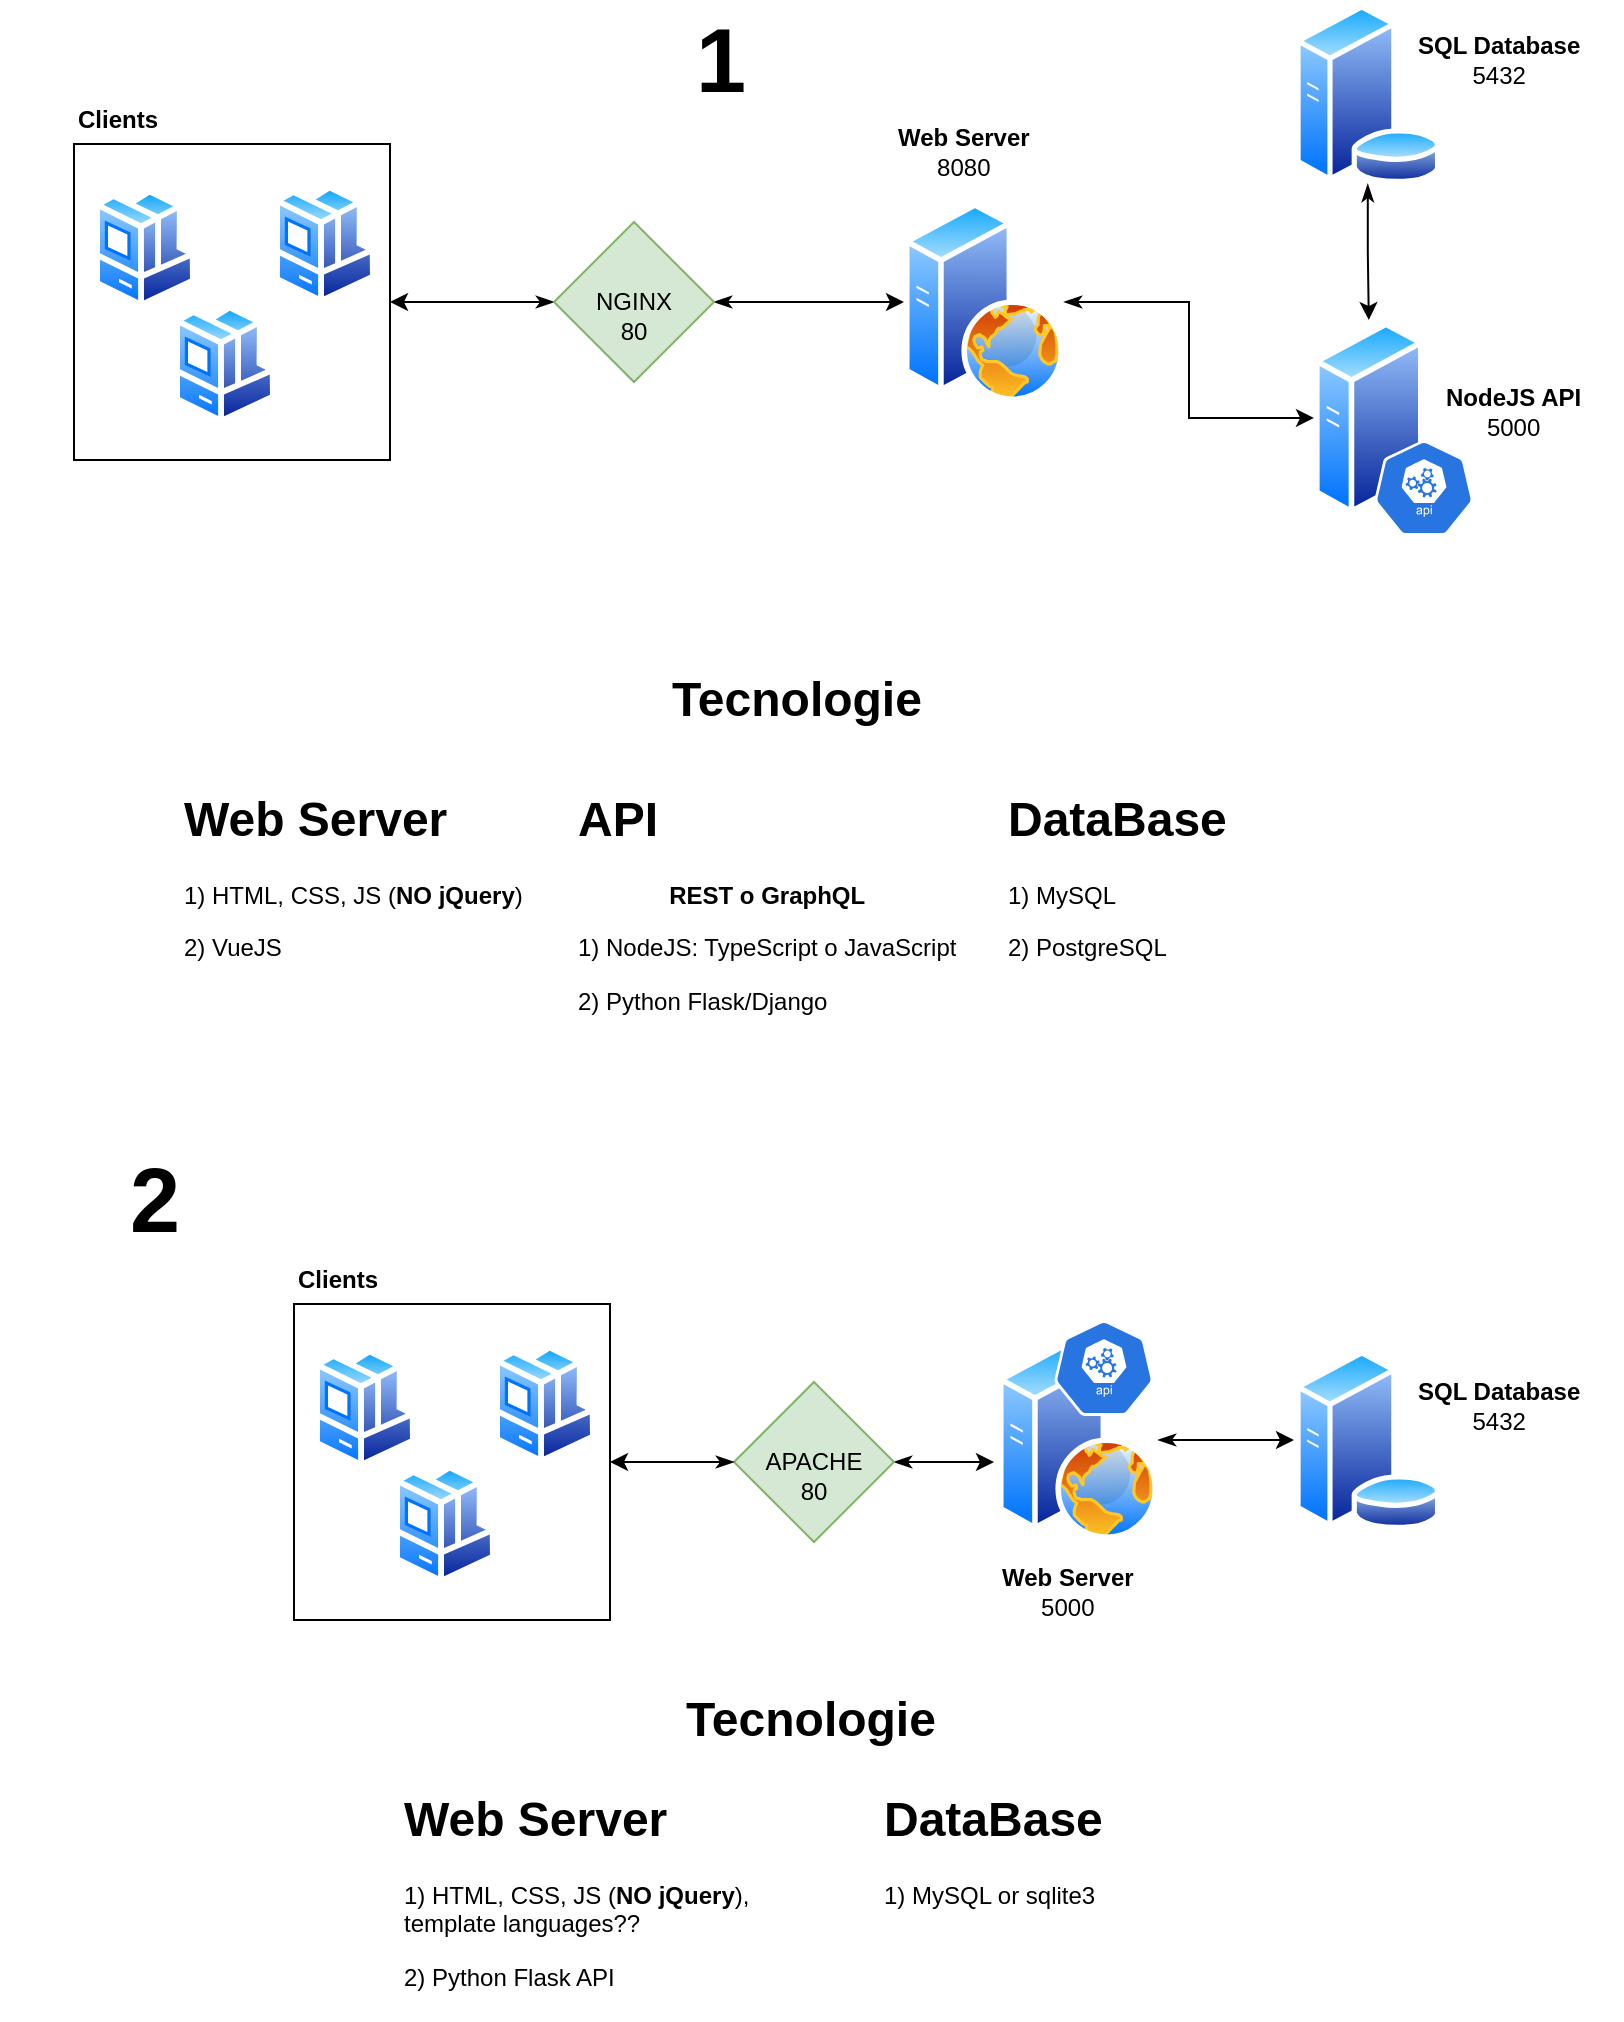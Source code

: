 <mxfile version="14.6.2" type="device"><diagram id="71KWm5Xq9RER3SXb78lg" name="Page-1"><mxGraphModel dx="1673" dy="918" grid="1" gridSize="10" guides="1" tooltips="1" connect="1" arrows="1" fold="1" page="1" pageScale="1" pageWidth="850" pageHeight="1100" math="0" shadow="0"><root><mxCell id="0"/><mxCell id="1" parent="0"/><mxCell id="Eja7tz3reXnR_3-CtvO7-14" style="edgeStyle=orthogonalEdgeStyle;rounded=0;orthogonalLoop=1;jettySize=auto;html=1;startArrow=classicThin;startFill=1;" parent="1" source="Eja7tz3reXnR_3-CtvO7-1" target="Eja7tz3reXnR_3-CtvO7-6" edge="1"><mxGeometry relative="1" as="geometry"/></mxCell><mxCell id="Eja7tz3reXnR_3-CtvO7-1" value="" style="aspect=fixed;perimeter=ellipsePerimeter;html=1;align=center;shadow=0;dashed=0;spacingTop=3;image;image=img/lib/active_directory/web_server.svg;" parent="1" vertex="1"><mxGeometry x="485" y="141" width="80" height="100" as="geometry"/></mxCell><mxCell id="Eja7tz3reXnR_3-CtvO7-15" style="edgeStyle=orthogonalEdgeStyle;rounded=0;orthogonalLoop=1;jettySize=auto;html=1;entryX=0.5;entryY=0;entryDx=0;entryDy=0;startArrow=classicThin;startFill=1;" parent="1" source="Eja7tz3reXnR_3-CtvO7-2" target="Eja7tz3reXnR_3-CtvO7-6" edge="1"><mxGeometry relative="1" as="geometry"/></mxCell><mxCell id="Eja7tz3reXnR_3-CtvO7-2" value="" style="aspect=fixed;perimeter=ellipsePerimeter;html=1;align=center;shadow=0;dashed=0;spacingTop=3;image;image=img/lib/active_directory/database_server.svg;" parent="1" vertex="1"><mxGeometry x="680" y="42" width="73.8" height="90" as="geometry"/></mxCell><mxCell id="Eja7tz3reXnR_3-CtvO7-8" value="" style="group" parent="1" vertex="1" connectable="0"><mxGeometry x="690" y="200" width="80" height="108" as="geometry"/></mxCell><mxCell id="Eja7tz3reXnR_3-CtvO7-6" value="" style="aspect=fixed;perimeter=ellipsePerimeter;html=1;align=center;shadow=0;dashed=0;spacingTop=3;image;image=img/lib/active_directory/generic_server.svg;" parent="Eja7tz3reXnR_3-CtvO7-8" vertex="1"><mxGeometry width="54.8" height="97.86" as="geometry"/></mxCell><mxCell id="Eja7tz3reXnR_3-CtvO7-7" value="" style="html=1;dashed=0;whitespace=wrap;fillColor=#2875E2;strokeColor=#ffffff;points=[[0.005,0.63,0],[0.1,0.2,0],[0.9,0.2,0],[0.5,0,0],[0.995,0.63,0],[0.72,0.99,0],[0.5,1,0],[0.28,0.99,0]];shape=mxgraph.kubernetes.icon;prIcon=api" parent="Eja7tz3reXnR_3-CtvO7-8" vertex="1"><mxGeometry x="30" y="60" width="50" height="48" as="geometry"/></mxCell><mxCell id="Eja7tz3reXnR_3-CtvO7-10" value="" style="group" parent="1" vertex="1" connectable="0"><mxGeometry x="80" y="132" width="148" height="140" as="geometry"/></mxCell><mxCell id="Eja7tz3reXnR_3-CtvO7-4" value="" style="aspect=fixed;perimeter=ellipsePerimeter;html=1;align=center;shadow=0;dashed=0;spacingTop=3;image;image=img/lib/active_directory/workstation_client.svg;" parent="Eja7tz3reXnR_3-CtvO7-10" vertex="1"><mxGeometry y="2" width="51" height="60" as="geometry"/></mxCell><mxCell id="Eja7tz3reXnR_3-CtvO7-5" value="" style="aspect=fixed;perimeter=ellipsePerimeter;html=1;align=center;shadow=0;dashed=0;spacingTop=3;image;image=img/lib/active_directory/workstation_client.svg;" parent="Eja7tz3reXnR_3-CtvO7-10" vertex="1"><mxGeometry x="40" y="60" width="51" height="60" as="geometry"/></mxCell><mxCell id="Eja7tz3reXnR_3-CtvO7-9" value="" style="aspect=fixed;perimeter=ellipsePerimeter;html=1;align=center;shadow=0;dashed=0;spacingTop=3;image;image=img/lib/active_directory/workstation_client.svg;" parent="Eja7tz3reXnR_3-CtvO7-10" vertex="1"><mxGeometry x="90" width="51" height="60" as="geometry"/></mxCell><mxCell id="Eja7tz3reXnR_3-CtvO7-11" value="" style="whiteSpace=wrap;html=1;aspect=fixed;fillColor=none;" parent="Eja7tz3reXnR_3-CtvO7-10" vertex="1"><mxGeometry x="-10" y="-20" width="158" height="158" as="geometry"/></mxCell><mxCell id="Eja7tz3reXnR_3-CtvO7-12" value="&lt;div align=&quot;left&quot;&gt;&lt;b&gt;Clients&lt;/b&gt;&lt;/div&gt;" style="text;html=1;strokeColor=none;fillColor=none;align=left;verticalAlign=middle;whiteSpace=wrap;rounded=0;" parent="1" vertex="1"><mxGeometry x="70" y="90" width="80" height="20" as="geometry"/></mxCell><mxCell id="Eja7tz3reXnR_3-CtvO7-16" value="&lt;div&gt;&lt;b&gt;Web Server&lt;/b&gt;&lt;/div&gt;&lt;div align=&quot;center&quot;&gt;8080&lt;b&gt;&lt;br&gt;&lt;/b&gt;&lt;/div&gt;" style="text;html=1;strokeColor=none;fillColor=none;align=left;verticalAlign=middle;whiteSpace=wrap;rounded=0;" parent="1" vertex="1"><mxGeometry x="480" y="100" width="80" height="32" as="geometry"/></mxCell><mxCell id="Eja7tz3reXnR_3-CtvO7-17" value="&lt;div&gt;&lt;b&gt;SQL Database&lt;/b&gt;&lt;br&gt;&lt;/div&gt;&lt;div align=&quot;center&quot;&gt;5432&lt;/div&gt;" style="text;html=1;strokeColor=none;fillColor=none;align=left;verticalAlign=middle;whiteSpace=wrap;rounded=0;" parent="1" vertex="1"><mxGeometry x="740" y="60" width="90" height="20" as="geometry"/></mxCell><mxCell id="Eja7tz3reXnR_3-CtvO7-18" value="&lt;div&gt;&lt;b&gt;NodeJS API&lt;/b&gt;&lt;/div&gt;&lt;div align=&quot;center&quot;&gt;5000&lt;/div&gt;" style="text;html=1;strokeColor=none;fillColor=none;align=left;verticalAlign=middle;whiteSpace=wrap;rounded=0;" parent="1" vertex="1"><mxGeometry x="753.8" y="231" width="90" height="29" as="geometry"/></mxCell><mxCell id="Eja7tz3reXnR_3-CtvO7-19" value="&lt;h1&gt;Web Server&lt;br&gt;&lt;/h1&gt;&lt;p&gt;1) HTML, CSS, JS (&lt;b&gt;NO jQuery&lt;/b&gt;)&lt;br&gt;&lt;/p&gt;&lt;p&gt;2) VueJS&lt;br&gt;&lt;/p&gt;" style="text;html=1;strokeColor=none;fillColor=none;spacing=5;spacingTop=-20;whiteSpace=wrap;overflow=hidden;rounded=0;" parent="1" vertex="1"><mxGeometry x="120" y="430" width="190" height="120" as="geometry"/></mxCell><mxCell id="Eja7tz3reXnR_3-CtvO7-20" value="&lt;h1&gt;API&lt;/h1&gt;&lt;div align=&quot;center&quot;&gt;&lt;b&gt;REST o GraphQL&lt;/b&gt;&lt;br&gt;&lt;/div&gt;&lt;p&gt;1) NodeJS: TypeScript o JavaScript&lt;/p&gt;&lt;p&gt;2) Python Flask/Django&lt;br&gt;&lt;/p&gt;&lt;p&gt;&lt;br&gt;&lt;/p&gt;" style="text;html=1;strokeColor=none;fillColor=none;spacing=5;spacingTop=-20;whiteSpace=wrap;overflow=hidden;rounded=0;" parent="1" vertex="1"><mxGeometry x="317" y="430" width="215" height="120" as="geometry"/></mxCell><mxCell id="Eja7tz3reXnR_3-CtvO7-21" value="&lt;h1&gt;DataBase&lt;br&gt;&lt;/h1&gt;&lt;p&gt;1) MySQL&lt;/p&gt;&lt;p&gt;2) PostgreSQL&lt;br&gt;&lt;/p&gt;&lt;p&gt;&lt;br&gt;&lt;/p&gt;" style="text;html=1;strokeColor=none;fillColor=none;spacing=5;spacingTop=-20;whiteSpace=wrap;overflow=hidden;rounded=0;" parent="1" vertex="1"><mxGeometry x="532" y="430" width="215" height="120" as="geometry"/></mxCell><mxCell id="Eja7tz3reXnR_3-CtvO7-22" value="&lt;font style=&quot;font-size: 24px&quot;&gt;&lt;b&gt;Tecnologie&lt;/b&gt;&lt;/font&gt;" style="text;html=1;strokeColor=none;fillColor=none;align=center;verticalAlign=middle;whiteSpace=wrap;rounded=0;" parent="1" vertex="1"><mxGeometry x="340" y="370" width="183" height="40" as="geometry"/></mxCell><mxCell id="Eja7tz3reXnR_3-CtvO7-24" value="" style="edgeStyle=orthogonalEdgeStyle;rounded=0;orthogonalLoop=1;jettySize=auto;html=1;startArrow=classicThin;startFill=1;" parent="1" source="Eja7tz3reXnR_3-CtvO7-23" target="Eja7tz3reXnR_3-CtvO7-1" edge="1"><mxGeometry relative="1" as="geometry"/></mxCell><mxCell id="Eja7tz3reXnR_3-CtvO7-26" style="edgeStyle=orthogonalEdgeStyle;rounded=0;orthogonalLoop=1;jettySize=auto;html=1;entryX=1;entryY=0.5;entryDx=0;entryDy=0;startArrow=classicThin;startFill=1;" parent="1" source="Eja7tz3reXnR_3-CtvO7-23" target="Eja7tz3reXnR_3-CtvO7-11" edge="1"><mxGeometry relative="1" as="geometry"/></mxCell><mxCell id="Eja7tz3reXnR_3-CtvO7-23" value="&lt;div&gt;&lt;br&gt;&lt;/div&gt;&lt;div&gt;NGINX&lt;/div&gt;&lt;div&gt;80&lt;br&gt;&lt;/div&gt;" style="rhombus;whiteSpace=wrap;html=1;fillColor=#d5e8d4;strokeColor=#82b366;" parent="1" vertex="1"><mxGeometry x="310" y="151" width="80" height="80" as="geometry"/></mxCell><mxCell id="xwPXGpU3KVIT89XCWOm4-1" value="&lt;font size=&quot;1&quot;&gt;&lt;b style=&quot;font-size: 45px&quot;&gt;1&lt;/b&gt;&lt;/font&gt;" style="text;html=1;strokeColor=none;fillColor=none;align=center;verticalAlign=middle;whiteSpace=wrap;rounded=0;" vertex="1" parent="1"><mxGeometry x="317" y="40" width="153" height="60" as="geometry"/></mxCell><mxCell id="xwPXGpU3KVIT89XCWOm4-2" value="&lt;font style=&quot;font-size: 45px&quot;&gt;&lt;b&gt;2&lt;/b&gt;&lt;/font&gt;" style="text;html=1;strokeColor=none;fillColor=none;align=center;verticalAlign=middle;whiteSpace=wrap;rounded=0;" vertex="1" parent="1"><mxGeometry x="33.5" y="610" width="153" height="60" as="geometry"/></mxCell><mxCell id="xwPXGpU3KVIT89XCWOm4-3" value="" style="group" vertex="1" connectable="0" parent="1"><mxGeometry x="190" y="712" width="148" height="140" as="geometry"/></mxCell><mxCell id="xwPXGpU3KVIT89XCWOm4-4" value="" style="aspect=fixed;perimeter=ellipsePerimeter;html=1;align=center;shadow=0;dashed=0;spacingTop=3;image;image=img/lib/active_directory/workstation_client.svg;" vertex="1" parent="xwPXGpU3KVIT89XCWOm4-3"><mxGeometry y="2" width="51" height="60" as="geometry"/></mxCell><mxCell id="xwPXGpU3KVIT89XCWOm4-5" value="" style="aspect=fixed;perimeter=ellipsePerimeter;html=1;align=center;shadow=0;dashed=0;spacingTop=3;image;image=img/lib/active_directory/workstation_client.svg;" vertex="1" parent="xwPXGpU3KVIT89XCWOm4-3"><mxGeometry x="40" y="60" width="51" height="60" as="geometry"/></mxCell><mxCell id="xwPXGpU3KVIT89XCWOm4-6" value="" style="aspect=fixed;perimeter=ellipsePerimeter;html=1;align=center;shadow=0;dashed=0;spacingTop=3;image;image=img/lib/active_directory/workstation_client.svg;" vertex="1" parent="xwPXGpU3KVIT89XCWOm4-3"><mxGeometry x="90" width="51" height="60" as="geometry"/></mxCell><mxCell id="xwPXGpU3KVIT89XCWOm4-7" value="" style="whiteSpace=wrap;html=1;aspect=fixed;fillColor=none;" vertex="1" parent="xwPXGpU3KVIT89XCWOm4-3"><mxGeometry x="-10" y="-20" width="158" height="158" as="geometry"/></mxCell><mxCell id="xwPXGpU3KVIT89XCWOm4-8" value="&lt;div align=&quot;left&quot;&gt;&lt;b&gt;Clients&lt;/b&gt;&lt;/div&gt;" style="text;html=1;strokeColor=none;fillColor=none;align=left;verticalAlign=middle;whiteSpace=wrap;rounded=0;" vertex="1" parent="1"><mxGeometry x="180" y="670" width="80" height="20" as="geometry"/></mxCell><mxCell id="xwPXGpU3KVIT89XCWOm4-16" style="edgeStyle=orthogonalEdgeStyle;rounded=0;orthogonalLoop=1;jettySize=auto;html=1;startArrow=classicThin;startFill=1;" edge="1" parent="1" source="xwPXGpU3KVIT89XCWOm4-9" target="xwPXGpU3KVIT89XCWOm4-11"><mxGeometry relative="1" as="geometry"/></mxCell><mxCell id="xwPXGpU3KVIT89XCWOm4-9" value="" style="aspect=fixed;perimeter=ellipsePerimeter;html=1;align=center;shadow=0;dashed=0;spacingTop=3;image;image=img/lib/active_directory/web_server.svg;" vertex="1" parent="1"><mxGeometry x="532" y="710" width="80" height="100" as="geometry"/></mxCell><mxCell id="xwPXGpU3KVIT89XCWOm4-10" value="" style="html=1;dashed=0;whitespace=wrap;fillColor=#2875E2;strokeColor=#ffffff;points=[[0.005,0.63,0],[0.1,0.2,0],[0.9,0.2,0],[0.5,0,0],[0.995,0.63,0],[0.72,0.99,0],[0.5,1,0],[0.28,0.99,0]];shape=mxgraph.kubernetes.icon;prIcon=api" vertex="1" parent="1"><mxGeometry x="560" y="700" width="50" height="48" as="geometry"/></mxCell><mxCell id="xwPXGpU3KVIT89XCWOm4-11" value="" style="aspect=fixed;perimeter=ellipsePerimeter;html=1;align=center;shadow=0;dashed=0;spacingTop=3;image;image=img/lib/active_directory/database_server.svg;" vertex="1" parent="1"><mxGeometry x="680" y="715" width="73.8" height="90" as="geometry"/></mxCell><mxCell id="xwPXGpU3KVIT89XCWOm4-12" value="&lt;div&gt;&lt;b&gt;SQL Database&lt;/b&gt;&lt;br&gt;&lt;/div&gt;&lt;div align=&quot;center&quot;&gt;5432&lt;/div&gt;" style="text;html=1;strokeColor=none;fillColor=none;align=left;verticalAlign=middle;whiteSpace=wrap;rounded=0;" vertex="1" parent="1"><mxGeometry x="740" y="733" width="90" height="20" as="geometry"/></mxCell><mxCell id="xwPXGpU3KVIT89XCWOm4-15" style="edgeStyle=orthogonalEdgeStyle;rounded=0;orthogonalLoop=1;jettySize=auto;html=1;entryX=-0.025;entryY=0.61;entryDx=0;entryDy=0;entryPerimeter=0;startArrow=classicThin;startFill=1;" edge="1" parent="1" source="xwPXGpU3KVIT89XCWOm4-13" target="xwPXGpU3KVIT89XCWOm4-9"><mxGeometry relative="1" as="geometry"/></mxCell><mxCell id="xwPXGpU3KVIT89XCWOm4-13" value="&lt;div&gt;&lt;br&gt;&lt;/div&gt;&lt;div&gt;APACHE&lt;/div&gt;&lt;div&gt;80&lt;br&gt;&lt;/div&gt;" style="rhombus;whiteSpace=wrap;html=1;fillColor=#d5e8d4;strokeColor=#82b366;" vertex="1" parent="1"><mxGeometry x="400" y="731" width="80" height="80" as="geometry"/></mxCell><mxCell id="xwPXGpU3KVIT89XCWOm4-14" style="edgeStyle=orthogonalEdgeStyle;rounded=0;orthogonalLoop=1;jettySize=auto;html=1;entryX=1;entryY=0.5;entryDx=0;entryDy=0;startArrow=classicThin;startFill=1;exitX=0;exitY=0.5;exitDx=0;exitDy=0;" edge="1" parent="1" source="xwPXGpU3KVIT89XCWOm4-13" target="xwPXGpU3KVIT89XCWOm4-7"><mxGeometry relative="1" as="geometry"><mxPoint x="320" y="201" as="sourcePoint"/><mxPoint x="238" y="201" as="targetPoint"/></mxGeometry></mxCell><mxCell id="xwPXGpU3KVIT89XCWOm4-17" value="&lt;div&gt;&lt;b&gt;Web Server&lt;/b&gt;&lt;/div&gt;&lt;div align=&quot;center&quot;&gt;5000&lt;b&gt;&lt;br&gt;&lt;/b&gt;&lt;/div&gt;" style="text;html=1;strokeColor=none;fillColor=none;align=left;verticalAlign=middle;whiteSpace=wrap;rounded=0;" vertex="1" parent="1"><mxGeometry x="532" y="820" width="80" height="32" as="geometry"/></mxCell><mxCell id="xwPXGpU3KVIT89XCWOm4-18" value="&lt;h1&gt;Web Server&lt;br&gt;&lt;/h1&gt;&lt;p&gt;1) HTML, CSS, JS (&lt;b&gt;NO jQuery&lt;/b&gt;), template languages??&lt;/p&gt;&lt;p&gt;2) Python Flask API&lt;br&gt;&lt;/p&gt;" style="text;html=1;strokeColor=none;fillColor=none;spacing=5;spacingTop=-20;whiteSpace=wrap;overflow=hidden;rounded=0;" vertex="1" parent="1"><mxGeometry x="230" y="930" width="190" height="120" as="geometry"/></mxCell><mxCell id="xwPXGpU3KVIT89XCWOm4-20" value="&lt;h1&gt;DataBase&lt;br&gt;&lt;/h1&gt;&lt;p&gt;1) MySQL or sqlite3&lt;br&gt;&lt;/p&gt;&lt;p&gt;&lt;br&gt;&lt;/p&gt;" style="text;html=1;strokeColor=none;fillColor=none;spacing=5;spacingTop=-20;whiteSpace=wrap;overflow=hidden;rounded=0;" vertex="1" parent="1"><mxGeometry x="470" y="930" width="215" height="120" as="geometry"/></mxCell><mxCell id="xwPXGpU3KVIT89XCWOm4-21" value="&lt;font style=&quot;font-size: 24px&quot;&gt;&lt;b&gt;Tecnologie&lt;/b&gt;&lt;/font&gt;" style="text;html=1;strokeColor=none;fillColor=none;align=center;verticalAlign=middle;whiteSpace=wrap;rounded=0;" vertex="1" parent="1"><mxGeometry x="346.5" y="880" width="183" height="40" as="geometry"/></mxCell></root></mxGraphModel></diagram></mxfile>